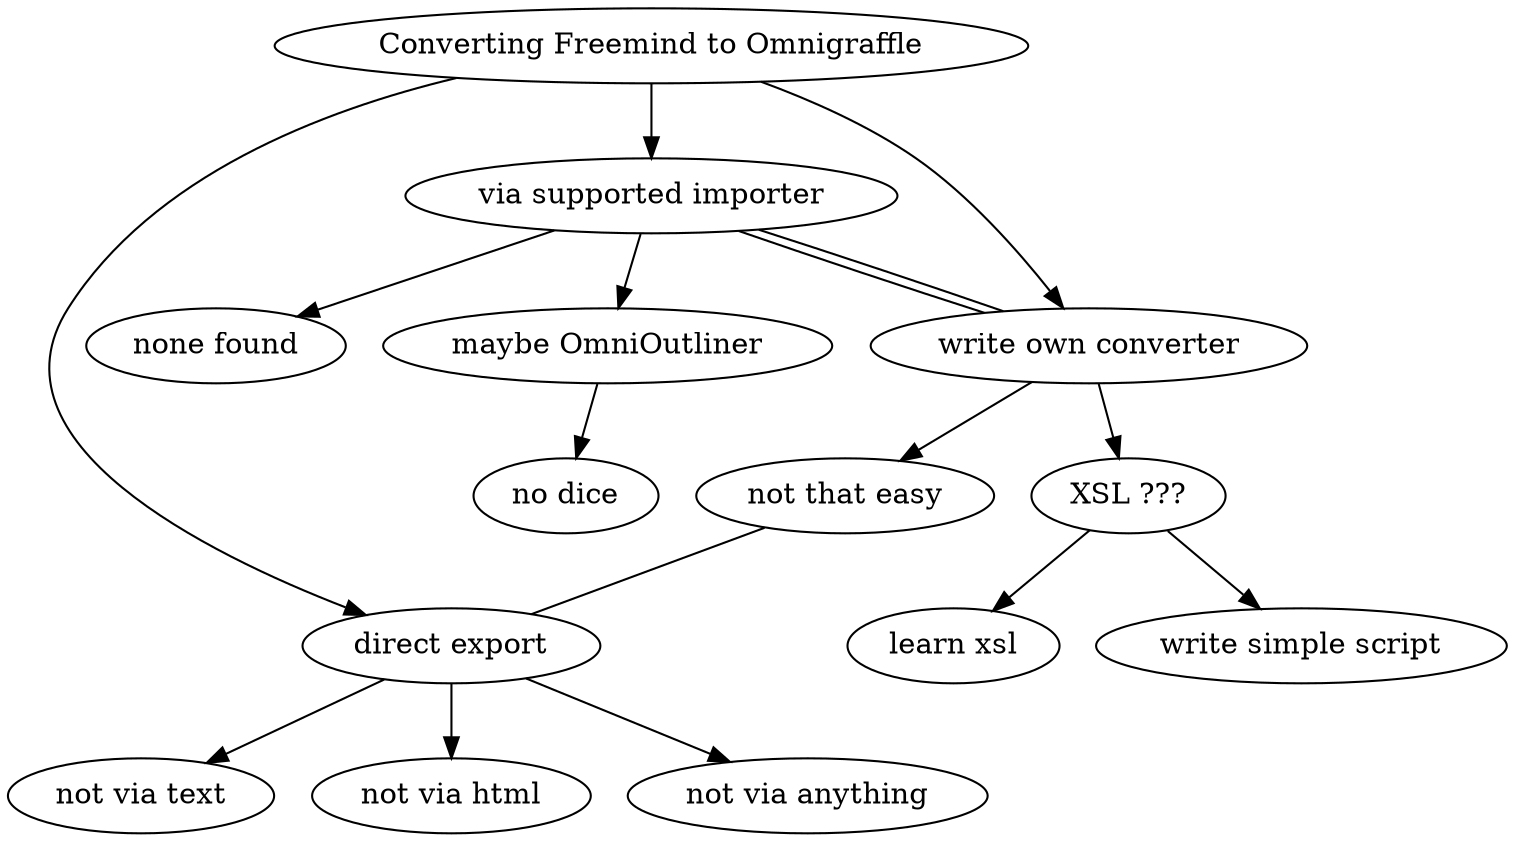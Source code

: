 
    digraph export { 
    ID_478820803 [label="Converting Freemind to Omnigraffle"]; 
        ID_1275403636 [label="direct export"]; 
        ID_222087364 [label="not via text"]; 
        ID_37871273 [label="not via html"]; 
        ID_348595389 [label="not via anything"]; 
        ID_108985482 [label="via supported importer"]; 
        ID_1679504492 [label="none found"]; 
        ID_1730046653 [label="maybe OmniOutliner"]; 
        ID_1573594178 [label="no dice"]; 
        ID_800601001 [label="write own converter"]; 
        ID_538413838 [label="XSL ???"]; 
        ID_1341545522 [label="learn xsl"]; 
        ID_1240445174 [label="write simple script"]; 
        ID_922972562 [label="not that easy"]; 
        ID_478820803 -> ID_1275403636 ;
        ID_922972562 -> ID_1275403636 [dir=none];
        ID_1275403636 -> ID_222087364 ;
        ID_1275403636 -> ID_37871273 ;
        ID_1275403636 -> ID_348595389 ;
        ID_478820803 -> ID_108985482 ;
        ID_800601001 -> ID_108985482 [dir=none];
        ID_108985482 -> ID_1679504492 ;
        ID_108985482 -> ID_1730046653 ;
        ID_1730046653 -> ID_1573594178 ;
        ID_478820803 -> ID_800601001 ;
        ID_108985482 -> ID_800601001 [dir=none];
        ID_800601001 -> ID_538413838 ;
        ID_538413838 -> ID_1341545522 ;
        ID_538413838 -> ID_1240445174 ;
        ID_800601001 -> ID_922972562 ;
        
    }
